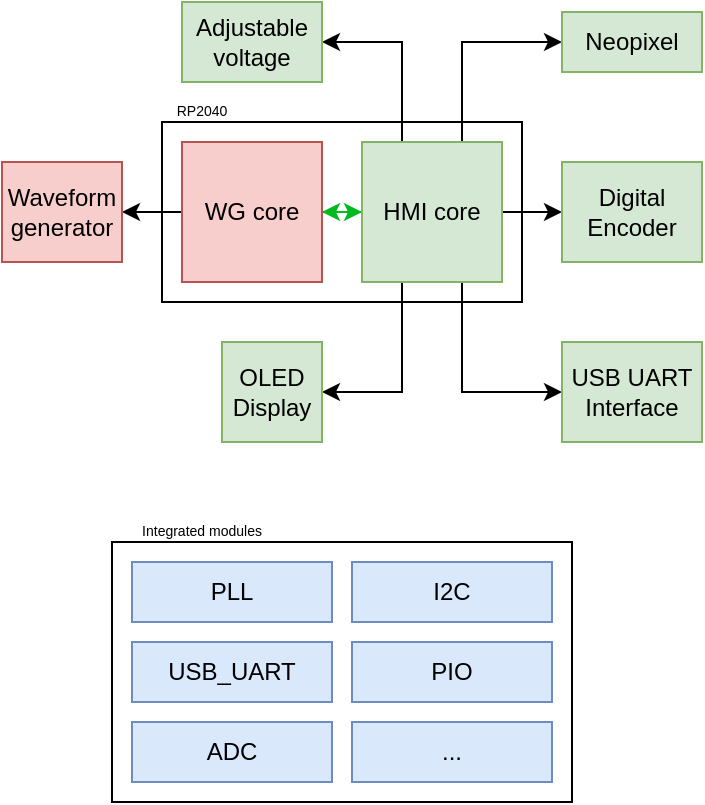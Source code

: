 <mxfile version="19.0.3" type="device" pages="4"><diagram id="nJ9lzs39XW_ztURjF8Wm" name="RP2040 Architecture"><mxGraphModel dx="1422" dy="857" grid="1" gridSize="10" guides="1" tooltips="1" connect="1" arrows="1" fold="1" page="1" pageScale="1" pageWidth="413" pageHeight="350" math="0" shadow="0"><root><mxCell id="0"/><mxCell id="1" parent="0"/><mxCell id="OLWYSXfp0llCK-U8gsSX-25" value="" style="rounded=0;whiteSpace=wrap;html=1;fillColor=none;" parent="1" vertex="1"><mxGeometry x="120" y="120" width="180" height="90" as="geometry"/></mxCell><mxCell id="OLWYSXfp0llCK-U8gsSX-14" style="edgeStyle=orthogonalEdgeStyle;rounded=0;orthogonalLoop=1;jettySize=auto;html=1;entryX=0;entryY=0.5;entryDx=0;entryDy=0;startArrow=classic;startFill=1;strokeColor=#00BA1F;" parent="1" source="OLWYSXfp0llCK-U8gsSX-1" target="OLWYSXfp0llCK-U8gsSX-2" edge="1"><mxGeometry relative="1" as="geometry"/></mxCell><mxCell id="OLWYSXfp0llCK-U8gsSX-21" style="edgeStyle=orthogonalEdgeStyle;rounded=0;orthogonalLoop=1;jettySize=auto;html=1;exitX=0;exitY=0.5;exitDx=0;exitDy=0;entryX=1;entryY=0.5;entryDx=0;entryDy=0;startArrow=none;startFill=0;" parent="1" source="OLWYSXfp0llCK-U8gsSX-1" target="OLWYSXfp0llCK-U8gsSX-3" edge="1"><mxGeometry relative="1" as="geometry"/></mxCell><mxCell id="OLWYSXfp0llCK-U8gsSX-1" value="WG core" style="rounded=0;whiteSpace=wrap;html=1;fillColor=#f8cecc;strokeColor=#b85450;" parent="1" vertex="1"><mxGeometry x="130" y="130" width="70" height="70" as="geometry"/></mxCell><mxCell id="OLWYSXfp0llCK-U8gsSX-16" style="edgeStyle=orthogonalEdgeStyle;rounded=0;orthogonalLoop=1;jettySize=auto;html=1;exitX=1;exitY=0.5;exitDx=0;exitDy=0;entryX=0;entryY=0.5;entryDx=0;entryDy=0;startArrow=none;startFill=0;" parent="1" source="OLWYSXfp0llCK-U8gsSX-2" target="OLWYSXfp0llCK-U8gsSX-5" edge="1"><mxGeometry relative="1" as="geometry"/></mxCell><mxCell id="OLWYSXfp0llCK-U8gsSX-18" style="edgeStyle=orthogonalEdgeStyle;rounded=0;orthogonalLoop=1;jettySize=auto;html=1;exitX=0.5;exitY=0;exitDx=0;exitDy=0;entryX=1;entryY=0.5;entryDx=0;entryDy=0;startArrow=none;startFill=0;" parent="1" source="OLWYSXfp0llCK-U8gsSX-2" target="OLWYSXfp0llCK-U8gsSX-6" edge="1"><mxGeometry relative="1" as="geometry"><Array as="points"><mxPoint x="240" y="130"/><mxPoint x="240" y="80"/></Array></mxGeometry></mxCell><mxCell id="OLWYSXfp0llCK-U8gsSX-19" style="edgeStyle=orthogonalEdgeStyle;rounded=0;orthogonalLoop=1;jettySize=auto;html=1;entryX=0;entryY=0.5;entryDx=0;entryDy=0;startArrow=none;startFill=0;" parent="1" source="OLWYSXfp0llCK-U8gsSX-2" target="OLWYSXfp0llCK-U8gsSX-8" edge="1"><mxGeometry relative="1" as="geometry"><Array as="points"><mxPoint x="270" y="80"/></Array></mxGeometry></mxCell><mxCell id="OLWYSXfp0llCK-U8gsSX-22" style="edgeStyle=orthogonalEdgeStyle;rounded=0;orthogonalLoop=1;jettySize=auto;html=1;exitX=0.5;exitY=1;exitDx=0;exitDy=0;entryX=1;entryY=0.5;entryDx=0;entryDy=0;startArrow=none;startFill=0;" parent="1" source="OLWYSXfp0llCK-U8gsSX-2" target="OLWYSXfp0llCK-U8gsSX-7" edge="1"><mxGeometry relative="1" as="geometry"><Array as="points"><mxPoint x="240" y="200"/><mxPoint x="240" y="255"/></Array></mxGeometry></mxCell><mxCell id="OLWYSXfp0llCK-U8gsSX-23" style="edgeStyle=orthogonalEdgeStyle;rounded=0;orthogonalLoop=1;jettySize=auto;html=1;exitX=0.5;exitY=1;exitDx=0;exitDy=0;entryX=0;entryY=0.5;entryDx=0;entryDy=0;startArrow=none;startFill=0;" parent="1" source="OLWYSXfp0llCK-U8gsSX-2" target="OLWYSXfp0llCK-U8gsSX-4" edge="1"><mxGeometry relative="1" as="geometry"><Array as="points"><mxPoint x="270" y="200"/><mxPoint x="270" y="255"/></Array></mxGeometry></mxCell><mxCell id="OLWYSXfp0llCK-U8gsSX-2" value="HMI core" style="rounded=0;whiteSpace=wrap;html=1;fillColor=#d5e8d4;strokeColor=#82b366;" parent="1" vertex="1"><mxGeometry x="220" y="130" width="70" height="70" as="geometry"/></mxCell><mxCell id="OLWYSXfp0llCK-U8gsSX-3" value="Waveform generator" style="rounded=0;whiteSpace=wrap;html=1;fillColor=#f8cecc;strokeColor=#b85450;" parent="1" vertex="1"><mxGeometry x="40" y="140" width="60" height="50" as="geometry"/></mxCell><mxCell id="OLWYSXfp0llCK-U8gsSX-4" value="USB UART Interface" style="rounded=0;whiteSpace=wrap;html=1;fillColor=#d5e8d4;strokeColor=#82b366;" parent="1" vertex="1"><mxGeometry x="320" y="230" width="70" height="50" as="geometry"/></mxCell><mxCell id="OLWYSXfp0llCK-U8gsSX-5" value="Digital Encoder" style="rounded=0;whiteSpace=wrap;html=1;fillColor=#d5e8d4;strokeColor=#82b366;" parent="1" vertex="1"><mxGeometry x="320" y="140" width="70" height="50" as="geometry"/></mxCell><mxCell id="OLWYSXfp0llCK-U8gsSX-6" value="Adjustable voltage" style="rounded=0;whiteSpace=wrap;html=1;fillColor=#d5e8d4;strokeColor=#82b366;" parent="1" vertex="1"><mxGeometry x="130" y="60" width="70" height="40" as="geometry"/></mxCell><mxCell id="OLWYSXfp0llCK-U8gsSX-7" value="OLED Display" style="rounded=0;whiteSpace=wrap;html=1;fillColor=#d5e8d4;strokeColor=#82b366;" parent="1" vertex="1"><mxGeometry x="150" y="230" width="50" height="50" as="geometry"/></mxCell><mxCell id="OLWYSXfp0llCK-U8gsSX-8" value="Neopixel" style="rounded=0;whiteSpace=wrap;html=1;fillColor=#d5e8d4;strokeColor=#82b366;" parent="1" vertex="1"><mxGeometry x="320" y="65" width="70" height="30" as="geometry"/></mxCell><mxCell id="D3RLcEJ1x84OukXtjf43-1" value="RP2040" style="text;html=1;strokeColor=none;fillColor=none;align=center;verticalAlign=middle;whiteSpace=wrap;rounded=0;fontSize=7;" parent="1" vertex="1"><mxGeometry x="110" y="100" width="60" height="30" as="geometry"/></mxCell><mxCell id="RKm9C-WqD8TLUt9Tyfiz-2" value="" style="rounded=0;whiteSpace=wrap;html=1;fontSize=7;fillColor=none;" parent="1" vertex="1"><mxGeometry x="95" y="330" width="230" height="130" as="geometry"/></mxCell><mxCell id="RKm9C-WqD8TLUt9Tyfiz-4" value="PLL" style="rounded=0;whiteSpace=wrap;html=1;fillColor=#dae8fc;strokeColor=#6c8ebf;" parent="1" vertex="1"><mxGeometry x="105" y="340" width="100" height="30" as="geometry"/></mxCell><mxCell id="RKm9C-WqD8TLUt9Tyfiz-5" value="USB_UART" style="rounded=0;whiteSpace=wrap;html=1;fillColor=#dae8fc;strokeColor=#6c8ebf;" parent="1" vertex="1"><mxGeometry x="105" y="380" width="100" height="30" as="geometry"/></mxCell><mxCell id="RKm9C-WqD8TLUt9Tyfiz-6" value="I2C" style="rounded=0;whiteSpace=wrap;html=1;fillColor=#dae8fc;strokeColor=#6c8ebf;" parent="1" vertex="1"><mxGeometry x="215" y="340" width="100" height="30" as="geometry"/></mxCell><mxCell id="RKm9C-WqD8TLUt9Tyfiz-7" value="PIO" style="rounded=0;whiteSpace=wrap;html=1;fillColor=#dae8fc;strokeColor=#6c8ebf;" parent="1" vertex="1"><mxGeometry x="215" y="380" width="100" height="30" as="geometry"/></mxCell><mxCell id="RKm9C-WqD8TLUt9Tyfiz-8" value="ADC" style="rounded=0;whiteSpace=wrap;html=1;fillColor=#dae8fc;strokeColor=#6c8ebf;" parent="1" vertex="1"><mxGeometry x="105" y="420" width="100" height="30" as="geometry"/></mxCell><mxCell id="RKm9C-WqD8TLUt9Tyfiz-9" value="..." style="rounded=0;whiteSpace=wrap;html=1;fillColor=#dae8fc;strokeColor=#6c8ebf;" parent="1" vertex="1"><mxGeometry x="215" y="420" width="100" height="30" as="geometry"/></mxCell><mxCell id="RKm9C-WqD8TLUt9Tyfiz-10" value="Integrated modules" style="text;html=1;strokeColor=none;fillColor=none;align=center;verticalAlign=middle;whiteSpace=wrap;rounded=0;fontSize=7;" parent="1" vertex="1"><mxGeometry x="95" y="310" width="90" height="30" as="geometry"/></mxCell></root></mxGraphModel></diagram><diagram name="WG todo list" id="BKoezyXFsRzHEaobf2CH"><mxGraphModel dx="1503" dy="408" grid="1" gridSize="10" guides="1" tooltips="1" connect="1" arrows="1" fold="1" page="1" pageScale="1" pageWidth="413" pageHeight="350" math="0" shadow="0"><root><mxCell id="4WIIbnaiPIRixsm2nrpX-0"/><mxCell id="4WIIbnaiPIRixsm2nrpX-1" parent="4WIIbnaiPIRixsm2nrpX-0"/><mxCell id="4WIIbnaiPIRixsm2nrpX-2" value="" style="rounded=0;whiteSpace=wrap;html=1;fillColor=none;" parent="4WIIbnaiPIRixsm2nrpX-1" vertex="1"><mxGeometry x="-759.5" y="65" width="308" height="185" as="geometry"/></mxCell><mxCell id="4WIIbnaiPIRixsm2nrpX-3" value="&lt;font style=&quot;font-size: 7px;&quot;&gt;DAC1 Parallel Interface&lt;br&gt;(SM1)&lt;br&gt;&lt;/font&gt;" style="whiteSpace=wrap;html=1;aspect=fixed;fillColor=#d5e8d4;spacing=1;fontSize=7;strokeColor=#82b366;" parent="4WIIbnaiPIRixsm2nrpX-1" vertex="1"><mxGeometry x="-751.5" y="100" width="50" height="50" as="geometry"/></mxCell><mxCell id="4WIIbnaiPIRixsm2nrpX-4" value="&lt;font style=&quot;font-size: 7px;&quot;&gt;DAC2 Parallel Interface&lt;br&gt;(SM0)&lt;br&gt;&lt;/font&gt;" style="whiteSpace=wrap;html=1;aspect=fixed;fillColor=#d5e8d4;spacing=1;fontSize=7;strokeColor=#82b366;" parent="4WIIbnaiPIRixsm2nrpX-1" vertex="1"><mxGeometry x="-751.5" y="190" width="50" height="50" as="geometry"/></mxCell><mxCell id="4WIIbnaiPIRixsm2nrpX-5" value="&lt;span style=&quot;&quot;&gt;&lt;font style=&quot;font-size: 7px;&quot;&gt;DMA Buffer(Pinpong cnfg)&amp;nbsp;&lt;/font&gt;&lt;/span&gt;" style="rounded=0;whiteSpace=wrap;html=1;fillColor=#d5e8d4;strokeColor=#82b366;" parent="4WIIbnaiPIRixsm2nrpX-1" vertex="1"><mxGeometry x="-751.5" y="80" width="100" height="20" as="geometry"/></mxCell><mxCell id="4WIIbnaiPIRixsm2nrpX-6" value="&lt;span style=&quot;font-size: 7px;&quot;&gt;DAC1&amp;nbsp; StateMachine&lt;/span&gt;" style="rounded=0;whiteSpace=wrap;html=1;fillColor=none;fontSize=7;spacing=1;" parent="4WIIbnaiPIRixsm2nrpX-1" vertex="1"><mxGeometry x="-701.5" y="100" width="50" height="50" as="geometry"/></mxCell><mxCell id="4WIIbnaiPIRixsm2nrpX-7" value="&lt;span style=&quot;font-size: 7px;&quot;&gt;DAC2&amp;nbsp; StateMachine&lt;/span&gt;" style="rounded=0;whiteSpace=wrap;html=1;fillColor=none;fontSize=7;spacing=1;" parent="4WIIbnaiPIRixsm2nrpX-1" vertex="1"><mxGeometry x="-701.5" y="190" width="50" height="50" as="geometry"/></mxCell><mxCell id="4WIIbnaiPIRixsm2nrpX-8" value="&lt;span style=&quot;&quot;&gt;&lt;font style=&quot;font-size: 7px;&quot;&gt;DMA Buffer(&lt;/font&gt;&lt;/span&gt;&lt;span style=&quot;font-size: 7px;&quot;&gt;Pinpong cnfg&lt;/span&gt;&lt;span style=&quot;&quot;&gt;&lt;font style=&quot;font-size: 7px;&quot;&gt;)&amp;nbsp;&lt;/font&gt;&lt;/span&gt;" style="rounded=0;whiteSpace=wrap;html=1;fillColor=#d5e8d4;strokeColor=#82b366;" parent="4WIIbnaiPIRixsm2nrpX-1" vertex="1"><mxGeometry x="-751.5" y="170" width="100" height="20" as="geometry"/></mxCell><mxCell id="4WIIbnaiPIRixsm2nrpX-9" style="edgeStyle=orthogonalEdgeStyle;rounded=0;orthogonalLoop=1;jettySize=auto;html=1;exitX=0;exitY=0.75;exitDx=0;exitDy=0;entryX=1;entryY=0.5;entryDx=0;entryDy=0;fontSize=7;" parent="4WIIbnaiPIRixsm2nrpX-1" source="4WIIbnaiPIRixsm2nrpX-11" target="4WIIbnaiPIRixsm2nrpX-7" edge="1"><mxGeometry relative="1" as="geometry"/></mxCell><mxCell id="4WIIbnaiPIRixsm2nrpX-10" style="edgeStyle=orthogonalEdgeStyle;rounded=0;orthogonalLoop=1;jettySize=auto;html=1;exitX=0;exitY=0.25;exitDx=0;exitDy=0;entryX=1;entryY=0.5;entryDx=0;entryDy=0;fontSize=7;" parent="4WIIbnaiPIRixsm2nrpX-1" source="4WIIbnaiPIRixsm2nrpX-11" target="4WIIbnaiPIRixsm2nrpX-6" edge="1"><mxGeometry relative="1" as="geometry"/></mxCell><mxCell id="4WIIbnaiPIRixsm2nrpX-11" value="Waveform Generator Controller" style="rounded=0;whiteSpace=wrap;html=1;fontSize=7;fillColor=none;" parent="4WIIbnaiPIRixsm2nrpX-1" vertex="1"><mxGeometry x="-581.5" y="140" width="50" height="60" as="geometry"/></mxCell><mxCell id="4WIIbnaiPIRixsm2nrpX-12" value="Class DAC" style="text;html=1;strokeColor=none;fillColor=none;align=center;verticalAlign=middle;whiteSpace=wrap;rounded=0;fontSize=7;" parent="4WIIbnaiPIRixsm2nrpX-1" vertex="1"><mxGeometry x="-761.5" y="60" width="60" height="30" as="geometry"/></mxCell><mxCell id="4WIIbnaiPIRixsm2nrpX-13" value="Class DAC" style="text;html=1;strokeColor=none;fillColor=none;align=center;verticalAlign=middle;whiteSpace=wrap;rounded=0;fontSize=7;" parent="4WIIbnaiPIRixsm2nrpX-1" vertex="1"><mxGeometry x="-761.5" y="150" width="60" height="30" as="geometry"/></mxCell><mxCell id="4WIIbnaiPIRixsm2nrpX-14" value="&lt;span style=&quot;&quot;&gt;&lt;font style=&quot;font-size: 7px;&quot;&gt;DAC Memory Allocation&amp;nbsp;&lt;/font&gt;&lt;/span&gt;" style="rounded=0;whiteSpace=wrap;html=1;fillColor=none;" parent="4WIIbnaiPIRixsm2nrpX-1" vertex="1"><mxGeometry x="-581.5" y="120" width="120" height="20" as="geometry"/></mxCell><mxCell id="4WIIbnaiPIRixsm2nrpX-15" value="WG Status" style="rounded=0;whiteSpace=wrap;html=1;fontSize=7;fillColor=none;" parent="4WIIbnaiPIRixsm2nrpX-1" vertex="1"><mxGeometry x="-531.5" y="140" width="70" height="20" as="geometry"/></mxCell><mxCell id="4WIIbnaiPIRixsm2nrpX-16" value="WG Intercore interface" style="rounded=0;whiteSpace=wrap;html=1;fontSize=7;fillColor=none;" parent="4WIIbnaiPIRixsm2nrpX-1" vertex="1"><mxGeometry x="-531.5" y="160" width="70" height="40" as="geometry"/></mxCell><mxCell id="4WIIbnaiPIRixsm2nrpX-17" value="Class Waveform_Generator" style="text;html=1;strokeColor=none;fillColor=none;align=center;verticalAlign=middle;whiteSpace=wrap;rounded=0;fontSize=7;" parent="4WIIbnaiPIRixsm2nrpX-1" vertex="1"><mxGeometry x="-581.5" y="100" width="100" height="30" as="geometry"/></mxCell><mxCell id="4WIIbnaiPIRixsm2nrpX-18" value="WG Core" style="text;html=1;strokeColor=none;fillColor=none;align=center;verticalAlign=middle;whiteSpace=wrap;rounded=0;fontSize=7;" parent="4WIIbnaiPIRixsm2nrpX-1" vertex="1"><mxGeometry x="-772.5" y="40" width="60" height="30" as="geometry"/></mxCell><mxCell id="4WIIbnaiPIRixsm2nrpX-19" value="" style="shape=flexArrow;endArrow=classic;html=1;rounded=0;fontSize=7;exitX=1;exitY=0.5;exitDx=0;exitDy=0;fillColor=#00BA1F;" parent="4WIIbnaiPIRixsm2nrpX-1" source="4WIIbnaiPIRixsm2nrpX-16" edge="1"><mxGeometry width="50" height="50" relative="1" as="geometry"><mxPoint x="-442.5" y="190" as="sourcePoint"/><mxPoint x="-422.5" y="180" as="targetPoint"/></mxGeometry></mxCell><mxCell id="4WIIbnaiPIRixsm2nrpX-20" value="** could both DAC share the same PIO? YES" style="text;html=1;strokeColor=none;fillColor=none;align=center;verticalAlign=middle;whiteSpace=wrap;rounded=0;fontSize=4;" parent="4WIIbnaiPIRixsm2nrpX-1" vertex="1"><mxGeometry x="-816" y="260" width="229" height="40" as="geometry"/></mxCell></root></mxGraphModel></diagram><diagram name="WG core" id="tF4n-mhaK2cFrdf-vBTP"><mxGraphModel dx="982" dy="343" grid="1" gridSize="10" guides="1" tooltips="1" connect="1" arrows="1" fold="1" page="1" pageScale="1" pageWidth="413" pageHeight="350" math="0" shadow="0"><root><mxCell id="owb87X6ztYbBmr7o3Bgj-0"/><mxCell id="owb87X6ztYbBmr7o3Bgj-1" parent="owb87X6ztYbBmr7o3Bgj-0"/><mxCell id="owb87X6ztYbBmr7o3Bgj-2" value="" style="rounded=0;whiteSpace=wrap;html=1;fillColor=none;" parent="owb87X6ztYbBmr7o3Bgj-1" vertex="1"><mxGeometry x="-377" y="75" width="308" height="185" as="geometry"/></mxCell><mxCell id="owb87X6ztYbBmr7o3Bgj-3" value="&lt;font style=&quot;font-size: 7px;&quot;&gt;DAC1 Parallel Interface&lt;br&gt;(SM1)&lt;br&gt;&lt;/font&gt;" style="whiteSpace=wrap;html=1;aspect=fixed;spacing=1;fontSize=7;" parent="owb87X6ztYbBmr7o3Bgj-1" vertex="1"><mxGeometry x="-369" y="110" width="50" height="50" as="geometry"/></mxCell><mxCell id="owb87X6ztYbBmr7o3Bgj-4" value="&lt;font style=&quot;font-size: 7px;&quot;&gt;DAC2 Parallel Interface&lt;br&gt;(SM0)&lt;br&gt;&lt;/font&gt;" style="whiteSpace=wrap;html=1;aspect=fixed;spacing=1;fontSize=7;" parent="owb87X6ztYbBmr7o3Bgj-1" vertex="1"><mxGeometry x="-369" y="200" width="50" height="50" as="geometry"/></mxCell><mxCell id="owb87X6ztYbBmr7o3Bgj-5" value="&lt;span style=&quot;&quot;&gt;&lt;font style=&quot;font-size: 7px;&quot;&gt;DMA Buffer(Pinpong cnfg)&amp;nbsp;&lt;/font&gt;&lt;/span&gt;" style="rounded=0;whiteSpace=wrap;html=1;fillColor=none;" parent="owb87X6ztYbBmr7o3Bgj-1" vertex="1"><mxGeometry x="-369" y="90" width="100" height="20" as="geometry"/></mxCell><mxCell id="owb87X6ztYbBmr7o3Bgj-6" value="&lt;span style=&quot;font-size: 7px;&quot;&gt;DAC1&amp;nbsp; StateMachine&lt;/span&gt;" style="rounded=0;whiteSpace=wrap;html=1;fillColor=none;fontSize=7;spacing=1;" parent="owb87X6ztYbBmr7o3Bgj-1" vertex="1"><mxGeometry x="-319" y="110" width="50" height="50" as="geometry"/></mxCell><mxCell id="owb87X6ztYbBmr7o3Bgj-7" value="&lt;span style=&quot;font-size: 7px;&quot;&gt;DAC2&amp;nbsp; StateMachine&lt;/span&gt;" style="rounded=0;whiteSpace=wrap;html=1;fillColor=none;fontSize=7;spacing=1;" parent="owb87X6ztYbBmr7o3Bgj-1" vertex="1"><mxGeometry x="-319" y="200" width="50" height="50" as="geometry"/></mxCell><mxCell id="owb87X6ztYbBmr7o3Bgj-8" value="&lt;span style=&quot;&quot;&gt;&lt;font style=&quot;font-size: 7px;&quot;&gt;DMA Buffer(&lt;/font&gt;&lt;/span&gt;&lt;span style=&quot;font-size: 7px;&quot;&gt;Pinpong cnfg&lt;/span&gt;&lt;span style=&quot;&quot;&gt;&lt;font style=&quot;font-size: 7px;&quot;&gt;)&amp;nbsp;&lt;/font&gt;&lt;/span&gt;" style="rounded=0;whiteSpace=wrap;html=1;fillColor=none;" parent="owb87X6ztYbBmr7o3Bgj-1" vertex="1"><mxGeometry x="-369" y="180" width="100" height="20" as="geometry"/></mxCell><mxCell id="owb87X6ztYbBmr7o3Bgj-9" style="edgeStyle=orthogonalEdgeStyle;rounded=0;orthogonalLoop=1;jettySize=auto;html=1;exitX=0;exitY=0.75;exitDx=0;exitDy=0;entryX=1;entryY=0.5;entryDx=0;entryDy=0;fontSize=7;" parent="owb87X6ztYbBmr7o3Bgj-1" source="owb87X6ztYbBmr7o3Bgj-11" target="owb87X6ztYbBmr7o3Bgj-7" edge="1"><mxGeometry relative="1" as="geometry"/></mxCell><mxCell id="owb87X6ztYbBmr7o3Bgj-10" style="edgeStyle=orthogonalEdgeStyle;rounded=0;orthogonalLoop=1;jettySize=auto;html=1;exitX=0;exitY=0.25;exitDx=0;exitDy=0;entryX=1;entryY=0.5;entryDx=0;entryDy=0;fontSize=7;" parent="owb87X6ztYbBmr7o3Bgj-1" source="owb87X6ztYbBmr7o3Bgj-11" target="owb87X6ztYbBmr7o3Bgj-6" edge="1"><mxGeometry relative="1" as="geometry"/></mxCell><mxCell id="owb87X6ztYbBmr7o3Bgj-11" value="Waveform Generator Controller" style="rounded=0;whiteSpace=wrap;html=1;fontSize=7;fillColor=none;" parent="owb87X6ztYbBmr7o3Bgj-1" vertex="1"><mxGeometry x="-199" y="150" width="50" height="60" as="geometry"/></mxCell><mxCell id="owb87X6ztYbBmr7o3Bgj-12" value="Class DAC" style="text;html=1;strokeColor=none;fillColor=none;align=center;verticalAlign=middle;whiteSpace=wrap;rounded=0;fontSize=7;" parent="owb87X6ztYbBmr7o3Bgj-1" vertex="1"><mxGeometry x="-379" y="70" width="60" height="30" as="geometry"/></mxCell><mxCell id="owb87X6ztYbBmr7o3Bgj-13" value="Class DAC" style="text;html=1;strokeColor=none;fillColor=none;align=center;verticalAlign=middle;whiteSpace=wrap;rounded=0;fontSize=7;" parent="owb87X6ztYbBmr7o3Bgj-1" vertex="1"><mxGeometry x="-379" y="160" width="60" height="30" as="geometry"/></mxCell><mxCell id="owb87X6ztYbBmr7o3Bgj-14" value="&lt;span style=&quot;&quot;&gt;&lt;font style=&quot;font-size: 7px;&quot;&gt;DAC Memory Allocation&amp;nbsp;&lt;/font&gt;&lt;/span&gt;" style="rounded=0;whiteSpace=wrap;html=1;fillColor=none;" parent="owb87X6ztYbBmr7o3Bgj-1" vertex="1"><mxGeometry x="-199" y="130" width="120" height="20" as="geometry"/></mxCell><mxCell id="owb87X6ztYbBmr7o3Bgj-15" value="WG Status" style="rounded=0;whiteSpace=wrap;html=1;fontSize=7;fillColor=none;" parent="owb87X6ztYbBmr7o3Bgj-1" vertex="1"><mxGeometry x="-149" y="150" width="70" height="20" as="geometry"/></mxCell><mxCell id="owb87X6ztYbBmr7o3Bgj-16" value="WG Intercore interface" style="rounded=0;whiteSpace=wrap;html=1;fontSize=7;fillColor=none;" parent="owb87X6ztYbBmr7o3Bgj-1" vertex="1"><mxGeometry x="-149" y="170" width="70" height="40" as="geometry"/></mxCell><mxCell id="owb87X6ztYbBmr7o3Bgj-17" value="Class Waveform_Generator" style="text;html=1;strokeColor=none;fillColor=none;align=center;verticalAlign=middle;whiteSpace=wrap;rounded=0;fontSize=7;" parent="owb87X6ztYbBmr7o3Bgj-1" vertex="1"><mxGeometry x="-199" y="110" width="100" height="30" as="geometry"/></mxCell><mxCell id="owb87X6ztYbBmr7o3Bgj-18" value="WG Core" style="text;html=1;strokeColor=none;fillColor=none;align=center;verticalAlign=middle;whiteSpace=wrap;rounded=0;fontSize=7;" parent="owb87X6ztYbBmr7o3Bgj-1" vertex="1"><mxGeometry x="-390" y="50" width="60" height="30" as="geometry"/></mxCell><mxCell id="owb87X6ztYbBmr7o3Bgj-19" value="" style="shape=flexArrow;endArrow=classic;html=1;rounded=0;fontSize=7;exitX=1;exitY=0.5;exitDx=0;exitDy=0;fillColor=#00BA1F;" parent="owb87X6ztYbBmr7o3Bgj-1" source="owb87X6ztYbBmr7o3Bgj-16" edge="1"><mxGeometry width="50" height="50" relative="1" as="geometry"><mxPoint x="-60" y="200" as="sourcePoint"/><mxPoint x="-40" y="190" as="targetPoint"/></mxGeometry></mxCell><mxCell id="owb87X6ztYbBmr7o3Bgj-20" value="** could both DAC share the same PIO? YES" style="text;html=1;strokeColor=none;fillColor=none;align=center;verticalAlign=middle;whiteSpace=wrap;rounded=0;fontSize=4;" parent="owb87X6ztYbBmr7o3Bgj-1" vertex="1"><mxGeometry x="-388" y="260" width="229" height="40" as="geometry"/></mxCell></root></mxGraphModel></diagram><diagram id="dViBl-YR9_gpzTem9nIF" name="HMI Core"><mxGraphModel dx="813" dy="490" grid="1" gridSize="10" guides="1" tooltips="1" connect="1" arrows="1" fold="1" page="1" pageScale="1" pageWidth="413" pageHeight="350" math="0" shadow="0"><root><mxCell id="0"/><mxCell id="1" parent="0"/><mxCell id="jXgdyYVb9k6BoYh8FJZw-1" value="" style="rounded=0;whiteSpace=wrap;html=1;fontSize=7;fillColor=none;" parent="1" vertex="1"><mxGeometry x="30" y="30" width="780" height="300" as="geometry"/></mxCell><mxCell id="3EaicguYAKAJ6Pevcini-17" style="edgeStyle=orthogonalEdgeStyle;rounded=0;orthogonalLoop=1;jettySize=auto;html=1;exitX=0.5;exitY=1;exitDx=0;exitDy=0;entryX=0.765;entryY=-0.008;entryDx=0;entryDy=0;entryPerimeter=0;fontSize=7;startArrow=none;startFill=0;endArrow=classic;endFill=1;" parent="1" source="Psxt_srgW4PcD1Lgne8S-6" target="3EaicguYAKAJ6Pevcini-1" edge="1"><mxGeometry relative="1" as="geometry"/></mxCell><mxCell id="Psxt_srgW4PcD1Lgne8S-6" value="" style="rounded=0;whiteSpace=wrap;html=1;fontSize=7;fillColor=none;" parent="1" vertex="1"><mxGeometry x="440" y="65" width="140" height="80" as="geometry"/></mxCell><mxCell id="NcZFtAB_3H8jlG5sIedH-15" value="" style="group" parent="1" vertex="1" connectable="0"><mxGeometry x="45" y="90" width="180" height="110" as="geometry"/></mxCell><mxCell id="NcZFtAB_3H8jlG5sIedH-2" value="" style="rounded=0;whiteSpace=wrap;html=1;fontSize=7;fillColor=none;" parent="NcZFtAB_3H8jlG5sIedH-15" vertex="1"><mxGeometry width="180" height="110" as="geometry"/></mxCell><mxCell id="NcZFtAB_3H8jlG5sIedH-4" value="Image Font Generator" style="rounded=0;whiteSpace=wrap;html=1;fontSize=7;fillColor=none;" parent="NcZFtAB_3H8jlG5sIedH-15" vertex="1"><mxGeometry x="80" y="50" width="90" height="20" as="geometry"/></mxCell><mxCell id="NcZFtAB_3H8jlG5sIedH-5" value="HMI&lt;br&gt;Image&amp;nbsp; allocation" style="rounded=0;whiteSpace=wrap;html=1;fontSize=7;fillColor=none;" parent="NcZFtAB_3H8jlG5sIedH-15" vertex="1"><mxGeometry x="80" y="20" width="40" height="30" as="geometry"/></mxCell><mxCell id="NcZFtAB_3H8jlG5sIedH-6" value="HMI Image StateMachine" style="rounded=0;whiteSpace=wrap;html=1;fontSize=7;fillColor=none;" parent="NcZFtAB_3H8jlG5sIedH-15" vertex="1"><mxGeometry x="120" y="20" width="50" height="30" as="geometry"/></mxCell><mxCell id="NcZFtAB_3H8jlG5sIedH-9" value="HMI OLED Display&amp;nbsp;Interface" style="rounded=0;whiteSpace=wrap;html=1;fontSize=7;fillColor=none;" parent="NcZFtAB_3H8jlG5sIedH-15" vertex="1"><mxGeometry x="80" y="70" width="90" height="30" as="geometry"/></mxCell><mxCell id="NcZFtAB_3H8jlG5sIedH-10" value="&lt;span style=&quot;&quot;&gt;SSD OLED Display I2C Interface&lt;/span&gt;" style="rounded=0;whiteSpace=wrap;html=1;fontSize=7;fillColor=none;" parent="NcZFtAB_3H8jlG5sIedH-15" vertex="1"><mxGeometry x="10" y="20" width="50" height="80" as="geometry"/></mxCell><mxCell id="NcZFtAB_3H8jlG5sIedH-12" style="edgeStyle=orthogonalEdgeStyle;rounded=0;orthogonalLoop=1;jettySize=auto;html=1;exitX=0;exitY=0.5;exitDx=0;exitDy=0;entryX=1;entryY=0.5;entryDx=0;entryDy=0;fontSize=7;" parent="NcZFtAB_3H8jlG5sIedH-15" source="NcZFtAB_3H8jlG5sIedH-4" target="NcZFtAB_3H8jlG5sIedH-10" edge="1"><mxGeometry relative="1" as="geometry"/></mxCell><mxCell id="NcZFtAB_3H8jlG5sIedH-13" value="Display driver" style="text;html=1;strokeColor=none;fillColor=none;align=center;verticalAlign=middle;whiteSpace=wrap;rounded=0;fontSize=7;" parent="NcZFtAB_3H8jlG5sIedH-15" vertex="1"><mxGeometry width="60" height="30" as="geometry"/></mxCell><mxCell id="NcZFtAB_3H8jlG5sIedH-14" value="Class HMI_I2C_OLED" style="text;html=1;strokeColor=none;fillColor=none;align=center;verticalAlign=middle;whiteSpace=wrap;rounded=0;fontSize=7;" parent="NcZFtAB_3H8jlG5sIedH-15" vertex="1"><mxGeometry x="80" width="80" height="30" as="geometry"/></mxCell><mxCell id="NcZFtAB_3H8jlG5sIedH-30" value="" style="rounded=0;whiteSpace=wrap;html=1;fontSize=7;fillColor=none;" parent="1" vertex="1"><mxGeometry x="45" y="220" width="180" height="90" as="geometry"/></mxCell><mxCell id="Ny5lL3WROHrOBsHswMwC-2" value="&lt;span style=&quot;color: rgb(0, 0, 0); font-family: Helvetica; font-size: 7px; font-style: normal; font-variant-ligatures: normal; font-variant-caps: normal; font-weight: 400; letter-spacing: normal; orphans: 2; text-align: center; text-indent: 0px; text-transform: none; widows: 2; word-spacing: 0px; -webkit-text-stroke-width: 0px; background-color: rgb(248, 249, 250); text-decoration-thickness: initial; text-decoration-style: initial; text-decoration-color: initial; float: none; display: inline !important;&quot;&gt;NeoPixel Interface&lt;/span&gt;&lt;br&gt;(SM4)" style="rounded=0;whiteSpace=wrap;html=1;fontSize=7;fillColor=none;" parent="1" vertex="1"><mxGeometry x="55" y="240" width="50" height="60" as="geometry"/></mxCell><mxCell id="Ny5lL3WROHrOBsHswMwC-4" value="NeoPixel HMI&amp;nbsp;Status" style="rounded=0;whiteSpace=wrap;html=1;fontSize=7;fillColor=none;" parent="1" vertex="1"><mxGeometry x="125" y="240" width="90" height="20" as="geometry"/></mxCell><mxCell id="FFud0nZWwGgbAS51W57t-9" style="edgeStyle=orthogonalEdgeStyle;rounded=0;orthogonalLoop=1;jettySize=auto;html=1;exitX=0;exitY=0.5;exitDx=0;exitDy=0;entryX=1;entryY=0.5;entryDx=0;entryDy=0;fontSize=7;" parent="1" source="Ny5lL3WROHrOBsHswMwC-5" target="Ny5lL3WROHrOBsHswMwC-2" edge="1"><mxGeometry relative="1" as="geometry"/></mxCell><mxCell id="Ny5lL3WROHrOBsHswMwC-5" value="NeoPixel controller" style="rounded=0;whiteSpace=wrap;html=1;fontSize=7;fillColor=none;" parent="1" vertex="1"><mxGeometry x="125" y="260" width="90" height="20" as="geometry"/></mxCell><mxCell id="Ny5lL3WROHrOBsHswMwC-6" value="NeoPixel HMI Interface" style="rounded=0;whiteSpace=wrap;html=1;fontSize=7;fillColor=none;" parent="1" vertex="1"><mxGeometry x="125" y="280" width="90" height="20" as="geometry"/></mxCell><mxCell id="Ny5lL3WROHrOBsHswMwC-7" value="Class HMI_NeoPixel" style="text;html=1;strokeColor=none;fillColor=none;align=center;verticalAlign=middle;whiteSpace=wrap;rounded=0;fontSize=7;" parent="1" vertex="1"><mxGeometry x="120" y="220" width="80" height="30" as="geometry"/></mxCell><mxCell id="Ny5lL3WROHrOBsHswMwC-8" value="NeoPixel Driver" style="text;html=1;strokeColor=none;fillColor=none;align=center;verticalAlign=middle;whiteSpace=wrap;rounded=0;fontSize=7;" parent="1" vertex="1"><mxGeometry x="40" y="220" width="80" height="30" as="geometry"/></mxCell><mxCell id="X-smfvaQAi9v4CERUqq0-12" value="NeoPixel" style="text;html=1;strokeColor=none;fillColor=none;align=center;verticalAlign=middle;whiteSpace=wrap;rounded=0;fontSize=7;" parent="1" vertex="1"><mxGeometry x="40" y="200" width="60" height="30" as="geometry"/></mxCell><mxCell id="NcZFtAB_3H8jlG5sIedH-18" value="&#10;&lt;span style=&quot;color: rgb(0, 0, 0); font-family: Helvetica; font-size: 7px; font-style: normal; font-variant-ligatures: normal; font-variant-caps: normal; font-weight: 400; letter-spacing: normal; orphans: 2; text-align: center; text-indent: 0px; text-transform: none; widows: 2; word-spacing: 0px; -webkit-text-stroke-width: 0px; background-color: rgb(248, 249, 250); text-decoration-thickness: initial; text-decoration-style: initial; text-decoration-color: initial; float: none; display: inline !important;&quot;&gt;OLED Display&lt;/span&gt;&#10;&#10;" style="text;html=1;strokeColor=none;fillColor=none;align=center;verticalAlign=middle;whiteSpace=wrap;rounded=0;fontSize=7;" parent="1" vertex="1"><mxGeometry x="50" y="70" width="60" height="40" as="geometry"/></mxCell><mxCell id="Psxt_srgW4PcD1Lgne8S-2" value="Rotary Encoder Interface&amp;nbsp; (SM5)" style="rounded=0;whiteSpace=wrap;html=1;fontSize=7;fillColor=none;" parent="1" vertex="1"><mxGeometry x="450" y="85" width="50" height="50" as="geometry"/></mxCell><mxCell id="Psxt_srgW4PcD1Lgne8S-3" value="RE Status" style="rounded=0;whiteSpace=wrap;html=1;fontSize=7;fillColor=none;" parent="1" vertex="1"><mxGeometry x="500" y="85" width="70" height="20" as="geometry"/></mxCell><mxCell id="Psxt_srgW4PcD1Lgne8S-4" value="RE HMI Interface" style="rounded=0;whiteSpace=wrap;html=1;fontSize=7;fillColor=none;" parent="1" vertex="1"><mxGeometry x="500" y="105" width="70" height="30" as="geometry"/></mxCell><mxCell id="Psxt_srgW4PcD1Lgne8S-5" value="Class Rotary_Encoder" style="text;html=1;strokeColor=none;fillColor=none;align=center;verticalAlign=middle;whiteSpace=wrap;rounded=0;fontSize=7;" parent="1" vertex="1"><mxGeometry x="445" y="65" width="85" height="30" as="geometry"/></mxCell><mxCell id="Psxt_srgW4PcD1Lgne8S-7" value="Rotary Encoder" style="text;html=1;strokeColor=none;fillColor=none;align=center;verticalAlign=middle;whiteSpace=wrap;rounded=0;fontSize=7;" parent="1" vertex="1"><mxGeometry x="435" y="40" width="60" height="30" as="geometry"/></mxCell><mxCell id="kG9Iw0-5Awxkb_q1LliJ-1" value="" style="rounded=0;whiteSpace=wrap;html=1;fontSize=7;fillColor=none;" parent="1" vertex="1"><mxGeometry x="610" y="195" width="180" height="110" as="geometry"/></mxCell><mxCell id="kG9Iw0-5Awxkb_q1LliJ-2" value="USB UART Interface" style="rounded=0;whiteSpace=wrap;html=1;fontSize=7;fillColor=none;" parent="1" vertex="1"><mxGeometry x="620" y="215" width="50" height="80" as="geometry"/></mxCell><mxCell id="kG9Iw0-5Awxkb_q1LliJ-3" value="UART Status" style="rounded=0;whiteSpace=wrap;html=1;fontSize=7;fillColor=none;" parent="1" vertex="1"><mxGeometry x="690" y="215" width="90" height="20" as="geometry"/></mxCell><mxCell id="kG9Iw0-5Awxkb_q1LliJ-4" style="edgeStyle=orthogonalEdgeStyle;rounded=0;orthogonalLoop=1;jettySize=auto;html=1;exitX=0;exitY=0.5;exitDx=0;exitDy=0;entryX=1;entryY=0.5;entryDx=0;entryDy=0;fontSize=7;" parent="1" source="kG9Iw0-5Awxkb_q1LliJ-5" target="kG9Iw0-5Awxkb_q1LliJ-2" edge="1"><mxGeometry relative="1" as="geometry"><Array as="points"><mxPoint x="690" y="255"/></Array></mxGeometry></mxCell><mxCell id="kG9Iw0-5Awxkb_q1LliJ-5" value="UART Command decoder" style="rounded=0;whiteSpace=wrap;html=1;fontSize=7;fillColor=none;" parent="1" vertex="1"><mxGeometry x="690" y="255" width="90" height="20" as="geometry"/></mxCell><mxCell id="kG9Iw0-5Awxkb_q1LliJ-6" value="UART HMI Interface" style="rounded=0;whiteSpace=wrap;html=1;fontSize=7;fillColor=none;" parent="1" vertex="1"><mxGeometry x="690" y="275" width="90" height="20" as="geometry"/></mxCell><mxCell id="kG9Iw0-5Awxkb_q1LliJ-8" value="USB UART driver" style="text;html=1;strokeColor=none;fillColor=none;align=center;verticalAlign=middle;whiteSpace=wrap;rounded=0;fontSize=7;" parent="1" vertex="1"><mxGeometry x="605" y="190" width="80" height="30" as="geometry"/></mxCell><mxCell id="kG9Iw0-5Awxkb_q1LliJ-9" value="USB UART" style="text;html=1;strokeColor=none;fillColor=none;align=center;verticalAlign=middle;whiteSpace=wrap;rounded=0;fontSize=7;" parent="1" vertex="1"><mxGeometry x="605" y="175" width="60" height="30" as="geometry"/></mxCell><mxCell id="3EaicguYAKAJ6Pevcini-4" style="edgeStyle=orthogonalEdgeStyle;rounded=0;orthogonalLoop=1;jettySize=auto;html=1;exitX=0;exitY=0.25;exitDx=0;exitDy=0;entryX=1;entryY=0.5;entryDx=0;entryDy=0;fontSize=7;startArrow=none;startFill=0;endArrow=classic;endFill=1;" parent="1" source="3EaicguYAKAJ6Pevcini-1" target="NcZFtAB_3H8jlG5sIedH-2" edge="1"><mxGeometry relative="1" as="geometry"/></mxCell><mxCell id="3EaicguYAKAJ6Pevcini-18" style="edgeStyle=orthogonalEdgeStyle;rounded=0;orthogonalLoop=1;jettySize=auto;html=1;exitX=1;exitY=0.5;exitDx=0;exitDy=0;entryX=0;entryY=0.5;entryDx=0;entryDy=0;fontSize=7;startArrow=none;startFill=0;endArrow=classic;endFill=1;" parent="1" target="kG9Iw0-5Awxkb_q1LliJ-1" edge="1"><mxGeometry relative="1" as="geometry"><mxPoint x="585" y="265" as="sourcePoint"/><Array as="points"><mxPoint x="585" y="250"/></Array></mxGeometry></mxCell><mxCell id="3EaicguYAKAJ6Pevcini-23" style="edgeStyle=orthogonalEdgeStyle;rounded=0;orthogonalLoop=1;jettySize=auto;html=1;entryX=1;entryY=0.5;entryDx=0;entryDy=0;fontSize=7;startArrow=none;startFill=0;endArrow=classic;endFill=1;" parent="1" source="3EaicguYAKAJ6Pevcini-1" target="NcZFtAB_3H8jlG5sIedH-30" edge="1"><mxGeometry relative="1" as="geometry"/></mxCell><mxCell id="3EaicguYAKAJ6Pevcini-1" value="" style="rounded=0;whiteSpace=wrap;html=1;fillColor=none;" parent="1" vertex="1"><mxGeometry x="267" y="175" width="318" height="140" as="geometry"/></mxCell><mxCell id="3EaicguYAKAJ6Pevcini-7" value="Voltage Control Interface&amp;nbsp;" style="rounded=0;whiteSpace=wrap;html=1;fontSize=7;fillColor=none;" parent="1" vertex="1"><mxGeometry x="285" y="85" width="50" height="50" as="geometry"/></mxCell><mxCell id="3EaicguYAKAJ6Pevcini-8" value="VC Status" style="rounded=0;whiteSpace=wrap;html=1;fontSize=7;fillColor=none;" parent="1" vertex="1"><mxGeometry x="335" y="85" width="70" height="20" as="geometry"/></mxCell><mxCell id="3EaicguYAKAJ6Pevcini-9" value="VC HMI Interface" style="rounded=0;whiteSpace=wrap;html=1;fontSize=7;fillColor=none;" parent="1" vertex="1"><mxGeometry x="335" y="105" width="70" height="30" as="geometry"/></mxCell><mxCell id="3EaicguYAKAJ6Pevcini-10" value="Class Voltage Control" style="text;html=1;strokeColor=none;fillColor=none;align=center;verticalAlign=middle;whiteSpace=wrap;rounded=0;fontSize=7;" parent="1" vertex="1"><mxGeometry x="280" y="50" width="85" height="30" as="geometry"/></mxCell><mxCell id="3EaicguYAKAJ6Pevcini-11" value="" style="rounded=0;whiteSpace=wrap;html=1;fontSize=7;fillColor=none;" parent="1" vertex="1"><mxGeometry x="275" y="55" width="140" height="90" as="geometry"/></mxCell><mxCell id="3EaicguYAKAJ6Pevcini-12" value="Voltage Control" style="text;html=1;strokeColor=none;fillColor=none;align=center;verticalAlign=middle;whiteSpace=wrap;rounded=0;fontSize=7;" parent="1" vertex="1"><mxGeometry x="280" y="35" width="60" height="30" as="geometry"/></mxCell><mxCell id="3EaicguYAKAJ6Pevcini-14" value="ADC VC Sampling" style="rounded=0;whiteSpace=wrap;html=1;fontSize=7;fillColor=none;" parent="1" vertex="1"><mxGeometry x="285" y="70" width="120" height="15" as="geometry"/></mxCell><mxCell id="3EaicguYAKAJ6Pevcini-16" style="edgeStyle=orthogonalEdgeStyle;rounded=0;orthogonalLoop=1;jettySize=auto;html=1;exitX=0.5;exitY=1;exitDx=0;exitDy=0;entryX=0.214;entryY=-0.003;entryDx=0;entryDy=0;entryPerimeter=0;fontSize=7;startArrow=classic;startFill=1;endArrow=classic;endFill=1;" parent="1" edge="1"><mxGeometry relative="1" as="geometry"><mxPoint x="344.86" y="145.39" as="sourcePoint"/><mxPoint x="344.912" y="175.0" as="targetPoint"/><Array as="points"><mxPoint x="344.86" y="155.39"/><mxPoint x="344.86" y="155.39"/></Array></mxGeometry></mxCell><mxCell id="3EaicguYAKAJ6Pevcini-25" value="Class HMI_UART_COM" style="text;html=1;strokeColor=none;fillColor=none;align=center;verticalAlign=middle;whiteSpace=wrap;rounded=0;fontSize=7;" parent="1" vertex="1"><mxGeometry x="690" y="190" width="80" height="30" as="geometry"/></mxCell><mxCell id="3EaicguYAKAJ6Pevcini-26" value="UART Buffer" style="rounded=0;whiteSpace=wrap;html=1;fontSize=7;fillColor=none;" parent="1" vertex="1"><mxGeometry x="690" y="235" width="90" height="20" as="geometry"/></mxCell><mxCell id="3EaicguYAKAJ6Pevcini-27" value="HMI" style="text;html=1;strokeColor=none;fillColor=none;align=center;verticalAlign=middle;whiteSpace=wrap;rounded=0;fontSize=7;" parent="1" vertex="1"><mxGeometry x="267" y="155" width="60" height="30" as="geometry"/></mxCell><mxCell id="3EaicguYAKAJ6Pevcini-30" value="HMI Status Registers" style="rounded=0;whiteSpace=wrap;html=1;fontSize=7;fillColor=none;" parent="1" vertex="1"><mxGeometry x="285" y="195" width="280" height="20" as="geometry"/></mxCell><mxCell id="3EaicguYAKAJ6Pevcini-32" value="HMI&amp;nbsp; Intercore interface" style="rounded=0;whiteSpace=wrap;html=1;fontSize=7;fillColor=none;" parent="1" vertex="1"><mxGeometry x="375" y="255" width="190" height="40" as="geometry"/></mxCell><mxCell id="3EaicguYAKAJ6Pevcini-33" value="HMI Module Interface" style="rounded=0;whiteSpace=wrap;html=1;fontSize=7;fillColor=none;" parent="1" vertex="1"><mxGeometry x="375" y="215" width="190" height="40" as="geometry"/></mxCell><mxCell id="3EaicguYAKAJ6Pevcini-37" value="HMI Internal Interface" style="rounded=0;whiteSpace=wrap;html=1;fontSize=7;fillColor=none;" parent="1" vertex="1"><mxGeometry x="285" y="215" width="90" height="80" as="geometry"/></mxCell><mxCell id="jXgdyYVb9k6BoYh8FJZw-3" value="Class HMI_Gateway" style="text;html=1;strokeColor=none;fillColor=none;align=center;verticalAlign=middle;whiteSpace=wrap;rounded=0;fontSize=7;" parent="1" vertex="1"><mxGeometry x="275" y="175" width="95" height="30" as="geometry"/></mxCell><mxCell id="jXgdyYVb9k6BoYh8FJZw-4" value="HMI Core" style="text;html=1;strokeColor=none;fillColor=none;align=center;verticalAlign=middle;whiteSpace=wrap;rounded=0;fontSize=7;" parent="1" vertex="1"><mxGeometry x="30" width="60" height="40" as="geometry"/></mxCell><mxCell id="ckHbMlljTwTO8J3KK9el-1" value="" style="shape=flexArrow;endArrow=classic;html=1;rounded=0;fontSize=7;exitX=0.5;exitY=1;exitDx=0;exitDy=0;fillColor=#00BA1F;" parent="1" source="3EaicguYAKAJ6Pevcini-32" edge="1"><mxGeometry width="50" height="50" relative="1" as="geometry"><mxPoint x="461" y="370" as="sourcePoint"/><mxPoint x="470" y="350" as="targetPoint"/></mxGeometry></mxCell></root></mxGraphModel></diagram></mxfile>